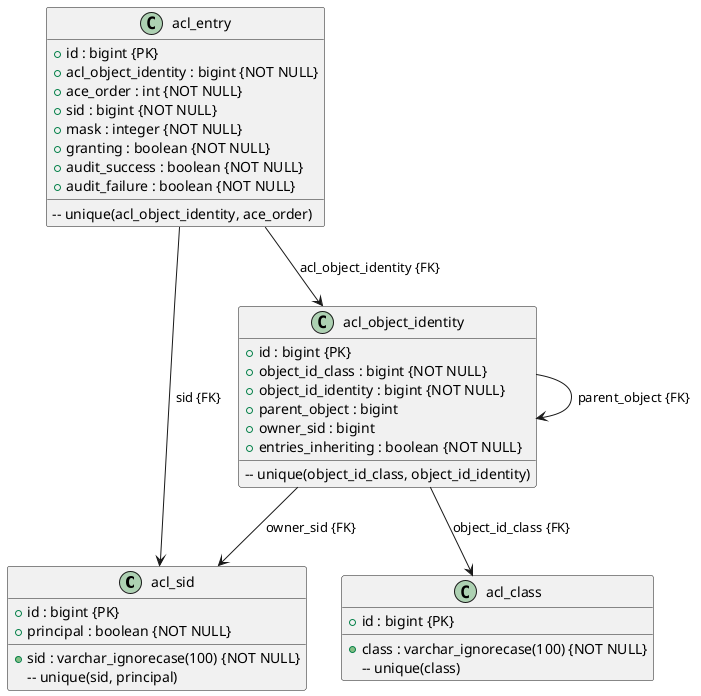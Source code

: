 @startuml

class acl_sid {
    + id : bigint {PK}
    + principal : boolean {NOT NULL}
    + sid : varchar_ignorecase(100) {NOT NULL}
    -- unique(sid, principal)
}

class acl_class {
    + id : bigint {PK}
    + class : varchar_ignorecase(100) {NOT NULL}
    -- unique(class)
}

class acl_object_identity {
    + id : bigint {PK}
    + object_id_class : bigint {NOT NULL}
    + object_id_identity : bigint {NOT NULL}
    + parent_object : bigint
    + owner_sid : bigint
    + entries_inheriting : boolean {NOT NULL}
    -- unique(object_id_class, object_id_identity)
}

class acl_entry {
    + id : bigint {PK}
    + acl_object_identity : bigint {NOT NULL}
    + ace_order : int {NOT NULL}
    + sid : bigint {NOT NULL}
    + mask : integer {NOT NULL}
    + granting : boolean {NOT NULL}
    + audit_success : boolean {NOT NULL}
    + audit_failure : boolean {NOT NULL}
    -- unique(acl_object_identity, ace_order)
}

acl_object_identity --> acl_sid : owner_sid {FK}
acl_object_identity --> acl_class : object_id_class {FK}
acl_object_identity --> acl_object_identity : parent_object {FK}
acl_entry --> acl_object_identity : acl_object_identity {FK}
acl_entry --> acl_sid : sid {FK}

@enduml
